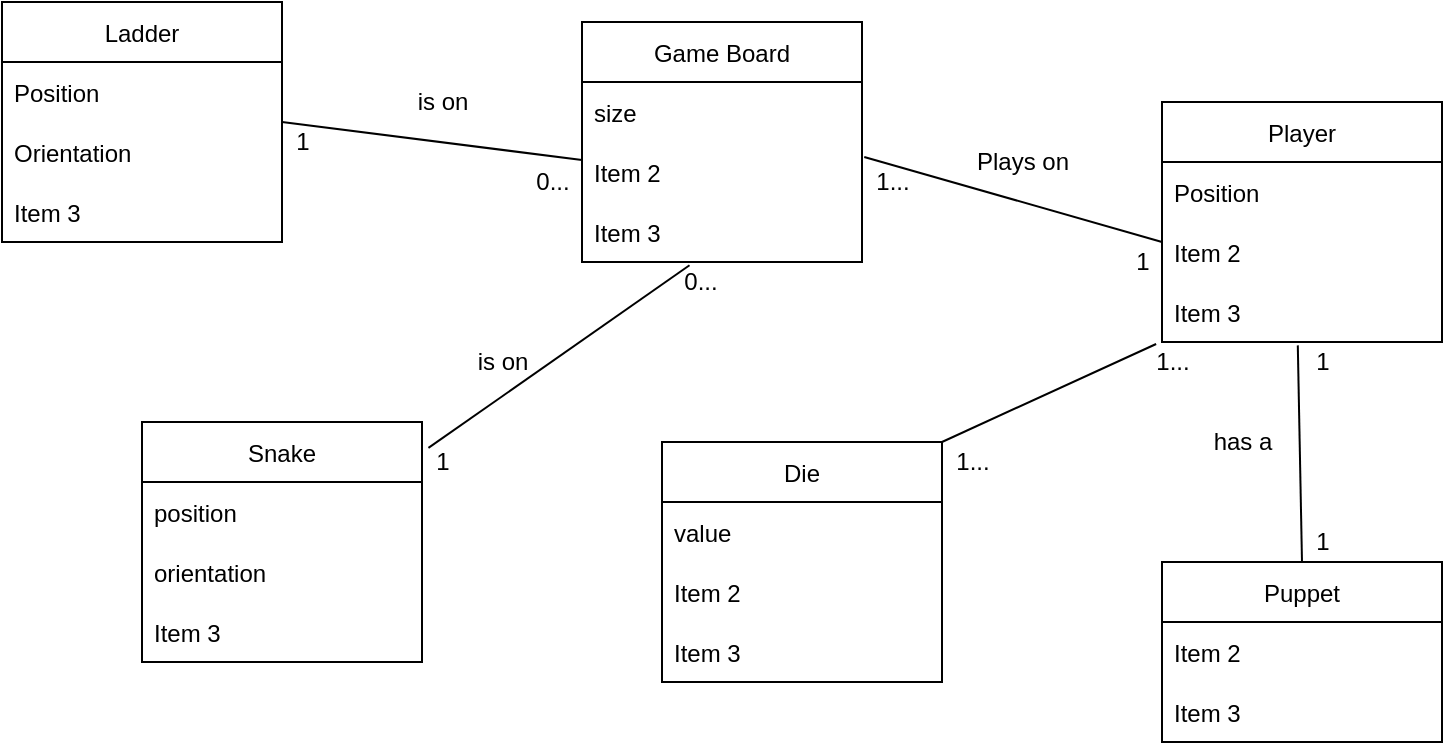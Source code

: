 <mxfile version="17.3.0" type="github"><diagram id="QZFIi12wV1kaD32hguwt" name="Page-1"><mxGraphModel dx="827" dy="429" grid="1" gridSize="10" guides="1" tooltips="1" connect="1" arrows="1" fold="1" page="1" pageScale="1" pageWidth="827" pageHeight="1169" math="0" shadow="0"><root><mxCell id="0"/><mxCell id="1" parent="0"/><mxCell id="lXm5nX5pLftGCDjZrzB4-2" value="Game Board" style="swimlane;fontStyle=0;childLayout=stackLayout;horizontal=1;startSize=30;horizontalStack=0;resizeParent=1;resizeParentMax=0;resizeLast=0;collapsible=1;marginBottom=0;" vertex="1" parent="1"><mxGeometry x="340" y="70" width="140" height="120" as="geometry"/></mxCell><mxCell id="lXm5nX5pLftGCDjZrzB4-3" value="size" style="text;strokeColor=none;fillColor=none;align=left;verticalAlign=middle;spacingLeft=4;spacingRight=4;overflow=hidden;points=[[0,0.5],[1,0.5]];portConstraint=eastwest;rotatable=0;" vertex="1" parent="lXm5nX5pLftGCDjZrzB4-2"><mxGeometry y="30" width="140" height="30" as="geometry"/></mxCell><mxCell id="lXm5nX5pLftGCDjZrzB4-4" value="Item 2" style="text;strokeColor=none;fillColor=none;align=left;verticalAlign=middle;spacingLeft=4;spacingRight=4;overflow=hidden;points=[[0,0.5],[1,0.5]];portConstraint=eastwest;rotatable=0;" vertex="1" parent="lXm5nX5pLftGCDjZrzB4-2"><mxGeometry y="60" width="140" height="30" as="geometry"/></mxCell><mxCell id="lXm5nX5pLftGCDjZrzB4-5" value="Item 3" style="text;strokeColor=none;fillColor=none;align=left;verticalAlign=middle;spacingLeft=4;spacingRight=4;overflow=hidden;points=[[0,0.5],[1,0.5]];portConstraint=eastwest;rotatable=0;" vertex="1" parent="lXm5nX5pLftGCDjZrzB4-2"><mxGeometry y="90" width="140" height="30" as="geometry"/></mxCell><mxCell id="lXm5nX5pLftGCDjZrzB4-6" value="Snake" style="swimlane;fontStyle=0;childLayout=stackLayout;horizontal=1;startSize=30;horizontalStack=0;resizeParent=1;resizeParentMax=0;resizeLast=0;collapsible=1;marginBottom=0;" vertex="1" parent="1"><mxGeometry x="120" y="270" width="140" height="120" as="geometry"/></mxCell><mxCell id="lXm5nX5pLftGCDjZrzB4-7" value="position" style="text;strokeColor=none;fillColor=none;align=left;verticalAlign=middle;spacingLeft=4;spacingRight=4;overflow=hidden;points=[[0,0.5],[1,0.5]];portConstraint=eastwest;rotatable=0;" vertex="1" parent="lXm5nX5pLftGCDjZrzB4-6"><mxGeometry y="30" width="140" height="30" as="geometry"/></mxCell><mxCell id="lXm5nX5pLftGCDjZrzB4-8" value="orientation" style="text;strokeColor=none;fillColor=none;align=left;verticalAlign=middle;spacingLeft=4;spacingRight=4;overflow=hidden;points=[[0,0.5],[1,0.5]];portConstraint=eastwest;rotatable=0;" vertex="1" parent="lXm5nX5pLftGCDjZrzB4-6"><mxGeometry y="60" width="140" height="30" as="geometry"/></mxCell><mxCell id="lXm5nX5pLftGCDjZrzB4-9" value="Item 3" style="text;strokeColor=none;fillColor=none;align=left;verticalAlign=middle;spacingLeft=4;spacingRight=4;overflow=hidden;points=[[0,0.5],[1,0.5]];portConstraint=eastwest;rotatable=0;" vertex="1" parent="lXm5nX5pLftGCDjZrzB4-6"><mxGeometry y="90" width="140" height="30" as="geometry"/></mxCell><mxCell id="lXm5nX5pLftGCDjZrzB4-10" value="Ladder" style="swimlane;fontStyle=0;childLayout=stackLayout;horizontal=1;startSize=30;horizontalStack=0;resizeParent=1;resizeParentMax=0;resizeLast=0;collapsible=1;marginBottom=0;" vertex="1" parent="1"><mxGeometry x="50" y="60" width="140" height="120" as="geometry"/></mxCell><mxCell id="lXm5nX5pLftGCDjZrzB4-11" value="Position" style="text;strokeColor=none;fillColor=none;align=left;verticalAlign=middle;spacingLeft=4;spacingRight=4;overflow=hidden;points=[[0,0.5],[1,0.5]];portConstraint=eastwest;rotatable=0;" vertex="1" parent="lXm5nX5pLftGCDjZrzB4-10"><mxGeometry y="30" width="140" height="30" as="geometry"/></mxCell><mxCell id="lXm5nX5pLftGCDjZrzB4-12" value="Orientation" style="text;strokeColor=none;fillColor=none;align=left;verticalAlign=middle;spacingLeft=4;spacingRight=4;overflow=hidden;points=[[0,0.5],[1,0.5]];portConstraint=eastwest;rotatable=0;" vertex="1" parent="lXm5nX5pLftGCDjZrzB4-10"><mxGeometry y="60" width="140" height="30" as="geometry"/></mxCell><mxCell id="lXm5nX5pLftGCDjZrzB4-13" value="Item 3" style="text;strokeColor=none;fillColor=none;align=left;verticalAlign=middle;spacingLeft=4;spacingRight=4;overflow=hidden;points=[[0,0.5],[1,0.5]];portConstraint=eastwest;rotatable=0;" vertex="1" parent="lXm5nX5pLftGCDjZrzB4-10"><mxGeometry y="90" width="140" height="30" as="geometry"/></mxCell><mxCell id="lXm5nX5pLftGCDjZrzB4-14" value="Player" style="swimlane;fontStyle=0;childLayout=stackLayout;horizontal=1;startSize=30;horizontalStack=0;resizeParent=1;resizeParentMax=0;resizeLast=0;collapsible=1;marginBottom=0;" vertex="1" parent="1"><mxGeometry x="630" y="110" width="140" height="120" as="geometry"/></mxCell><mxCell id="lXm5nX5pLftGCDjZrzB4-15" value="Position" style="text;strokeColor=none;fillColor=none;align=left;verticalAlign=middle;spacingLeft=4;spacingRight=4;overflow=hidden;points=[[0,0.5],[1,0.5]];portConstraint=eastwest;rotatable=0;" vertex="1" parent="lXm5nX5pLftGCDjZrzB4-14"><mxGeometry y="30" width="140" height="30" as="geometry"/></mxCell><mxCell id="lXm5nX5pLftGCDjZrzB4-16" value="Item 2" style="text;strokeColor=none;fillColor=none;align=left;verticalAlign=middle;spacingLeft=4;spacingRight=4;overflow=hidden;points=[[0,0.5],[1,0.5]];portConstraint=eastwest;rotatable=0;" vertex="1" parent="lXm5nX5pLftGCDjZrzB4-14"><mxGeometry y="60" width="140" height="30" as="geometry"/></mxCell><mxCell id="lXm5nX5pLftGCDjZrzB4-17" value="Item 3" style="text;strokeColor=none;fillColor=none;align=left;verticalAlign=middle;spacingLeft=4;spacingRight=4;overflow=hidden;points=[[0,0.5],[1,0.5]];portConstraint=eastwest;rotatable=0;" vertex="1" parent="lXm5nX5pLftGCDjZrzB4-14"><mxGeometry y="90" width="140" height="30" as="geometry"/></mxCell><mxCell id="lXm5nX5pLftGCDjZrzB4-18" value="Die" style="swimlane;fontStyle=0;childLayout=stackLayout;horizontal=1;startSize=30;horizontalStack=0;resizeParent=1;resizeParentMax=0;resizeLast=0;collapsible=1;marginBottom=0;" vertex="1" parent="1"><mxGeometry x="380" y="280" width="140" height="120" as="geometry"/></mxCell><mxCell id="lXm5nX5pLftGCDjZrzB4-19" value="value" style="text;strokeColor=none;fillColor=none;align=left;verticalAlign=middle;spacingLeft=4;spacingRight=4;overflow=hidden;points=[[0,0.5],[1,0.5]];portConstraint=eastwest;rotatable=0;" vertex="1" parent="lXm5nX5pLftGCDjZrzB4-18"><mxGeometry y="30" width="140" height="30" as="geometry"/></mxCell><mxCell id="lXm5nX5pLftGCDjZrzB4-20" value="Item 2" style="text;strokeColor=none;fillColor=none;align=left;verticalAlign=middle;spacingLeft=4;spacingRight=4;overflow=hidden;points=[[0,0.5],[1,0.5]];portConstraint=eastwest;rotatable=0;" vertex="1" parent="lXm5nX5pLftGCDjZrzB4-18"><mxGeometry y="60" width="140" height="30" as="geometry"/></mxCell><mxCell id="lXm5nX5pLftGCDjZrzB4-21" value="Item 3" style="text;strokeColor=none;fillColor=none;align=left;verticalAlign=middle;spacingLeft=4;spacingRight=4;overflow=hidden;points=[[0,0.5],[1,0.5]];portConstraint=eastwest;rotatable=0;" vertex="1" parent="lXm5nX5pLftGCDjZrzB4-18"><mxGeometry y="90" width="140" height="30" as="geometry"/></mxCell><mxCell id="lXm5nX5pLftGCDjZrzB4-23" value="" style="endArrow=none;html=1;rounded=0;entryX=1.008;entryY=0.25;entryDx=0;entryDy=0;entryPerimeter=0;" edge="1" parent="1" target="lXm5nX5pLftGCDjZrzB4-4"><mxGeometry width="50" height="50" relative="1" as="geometry"><mxPoint x="630" y="180" as="sourcePoint"/><mxPoint x="440" y="180" as="targetPoint"/></mxGeometry></mxCell><mxCell id="lXm5nX5pLftGCDjZrzB4-24" value="Plays on" style="text;html=1;align=center;verticalAlign=middle;resizable=0;points=[];autosize=1;strokeColor=none;fillColor=none;" vertex="1" parent="1"><mxGeometry x="530" y="130" width="60" height="20" as="geometry"/></mxCell><mxCell id="lXm5nX5pLftGCDjZrzB4-25" value="1" style="text;html=1;align=center;verticalAlign=middle;resizable=0;points=[];autosize=1;strokeColor=none;fillColor=none;" vertex="1" parent="1"><mxGeometry x="610" y="180" width="20" height="20" as="geometry"/></mxCell><mxCell id="lXm5nX5pLftGCDjZrzB4-27" value="Puppet" style="swimlane;fontStyle=0;childLayout=stackLayout;horizontal=1;startSize=30;horizontalStack=0;resizeParent=1;resizeParentMax=0;resizeLast=0;collapsible=1;marginBottom=0;" vertex="1" parent="1"><mxGeometry x="630" y="340" width="140" height="90" as="geometry"/></mxCell><mxCell id="lXm5nX5pLftGCDjZrzB4-29" value="Item 2" style="text;strokeColor=none;fillColor=none;align=left;verticalAlign=middle;spacingLeft=4;spacingRight=4;overflow=hidden;points=[[0,0.5],[1,0.5]];portConstraint=eastwest;rotatable=0;" vertex="1" parent="lXm5nX5pLftGCDjZrzB4-27"><mxGeometry y="30" width="140" height="30" as="geometry"/></mxCell><mxCell id="lXm5nX5pLftGCDjZrzB4-30" value="Item 3" style="text;strokeColor=none;fillColor=none;align=left;verticalAlign=middle;spacingLeft=4;spacingRight=4;overflow=hidden;points=[[0,0.5],[1,0.5]];portConstraint=eastwest;rotatable=0;" vertex="1" parent="lXm5nX5pLftGCDjZrzB4-27"><mxGeometry y="60" width="140" height="30" as="geometry"/></mxCell><mxCell id="lXm5nX5pLftGCDjZrzB4-31" value="" style="endArrow=none;html=1;rounded=0;entryX=0.485;entryY=1.056;entryDx=0;entryDy=0;entryPerimeter=0;exitX=0.5;exitY=0;exitDx=0;exitDy=0;" edge="1" parent="1" source="lXm5nX5pLftGCDjZrzB4-27" target="lXm5nX5pLftGCDjZrzB4-17"><mxGeometry width="50" height="50" relative="1" as="geometry"><mxPoint x="390" y="280" as="sourcePoint"/><mxPoint x="440" y="230" as="targetPoint"/></mxGeometry></mxCell><mxCell id="lXm5nX5pLftGCDjZrzB4-32" value="1..." style="text;html=1;align=center;verticalAlign=middle;resizable=0;points=[];autosize=1;strokeColor=none;fillColor=none;" vertex="1" parent="1"><mxGeometry x="480" y="140" width="30" height="20" as="geometry"/></mxCell><mxCell id="lXm5nX5pLftGCDjZrzB4-33" value="1" style="text;html=1;align=center;verticalAlign=middle;resizable=0;points=[];autosize=1;strokeColor=none;fillColor=none;" vertex="1" parent="1"><mxGeometry x="700" y="230" width="20" height="20" as="geometry"/></mxCell><mxCell id="lXm5nX5pLftGCDjZrzB4-34" value="1" style="text;html=1;align=center;verticalAlign=middle;resizable=0;points=[];autosize=1;strokeColor=none;fillColor=none;" vertex="1" parent="1"><mxGeometry x="700" y="320" width="20" height="20" as="geometry"/></mxCell><mxCell id="lXm5nX5pLftGCDjZrzB4-35" value="has a" style="text;html=1;align=center;verticalAlign=middle;resizable=0;points=[];autosize=1;strokeColor=none;fillColor=none;" vertex="1" parent="1"><mxGeometry x="650" y="270" width="40" height="20" as="geometry"/></mxCell><mxCell id="lXm5nX5pLftGCDjZrzB4-36" value="" style="endArrow=none;html=1;rounded=0;entryX=0;entryY=0.3;entryDx=0;entryDy=0;entryPerimeter=0;exitX=1;exitY=0.5;exitDx=0;exitDy=0;" edge="1" parent="1" source="lXm5nX5pLftGCDjZrzB4-10" target="lXm5nX5pLftGCDjZrzB4-4"><mxGeometry width="50" height="50" relative="1" as="geometry"><mxPoint x="390" y="310" as="sourcePoint"/><mxPoint x="440" y="260" as="targetPoint"/></mxGeometry></mxCell><mxCell id="lXm5nX5pLftGCDjZrzB4-37" value="is on" style="text;html=1;align=center;verticalAlign=middle;resizable=0;points=[];autosize=1;strokeColor=none;fillColor=none;" vertex="1" parent="1"><mxGeometry x="250" y="100" width="40" height="20" as="geometry"/></mxCell><mxCell id="lXm5nX5pLftGCDjZrzB4-38" value="1" style="text;html=1;align=center;verticalAlign=middle;resizable=0;points=[];autosize=1;strokeColor=none;fillColor=none;" vertex="1" parent="1"><mxGeometry x="190" y="120" width="20" height="20" as="geometry"/></mxCell><mxCell id="lXm5nX5pLftGCDjZrzB4-39" value="0..." style="text;html=1;align=center;verticalAlign=middle;resizable=0;points=[];autosize=1;strokeColor=none;fillColor=none;" vertex="1" parent="1"><mxGeometry x="310" y="140" width="30" height="20" as="geometry"/></mxCell><mxCell id="lXm5nX5pLftGCDjZrzB4-44" value="" style="endArrow=none;html=1;rounded=0;entryX=-0.021;entryY=1.033;entryDx=0;entryDy=0;entryPerimeter=0;exitX=1;exitY=0;exitDx=0;exitDy=0;" edge="1" parent="1" source="lXm5nX5pLftGCDjZrzB4-18" target="lXm5nX5pLftGCDjZrzB4-17"><mxGeometry width="50" height="50" relative="1" as="geometry"><mxPoint x="390" y="270" as="sourcePoint"/><mxPoint x="440" y="220" as="targetPoint"/></mxGeometry></mxCell><mxCell id="lXm5nX5pLftGCDjZrzB4-45" value="1..." style="text;html=1;align=center;verticalAlign=middle;resizable=0;points=[];autosize=1;strokeColor=none;fillColor=none;" vertex="1" parent="1"><mxGeometry x="520" y="280" width="30" height="20" as="geometry"/></mxCell><mxCell id="lXm5nX5pLftGCDjZrzB4-46" value="1..." style="text;html=1;align=center;verticalAlign=middle;resizable=0;points=[];autosize=1;strokeColor=none;fillColor=none;" vertex="1" parent="1"><mxGeometry x="620" y="230" width="30" height="20" as="geometry"/></mxCell><mxCell id="lXm5nX5pLftGCDjZrzB4-47" value="" style="endArrow=none;html=1;rounded=0;entryX=0.384;entryY=1.054;entryDx=0;entryDy=0;entryPerimeter=0;exitX=1.023;exitY=0.108;exitDx=0;exitDy=0;exitPerimeter=0;" edge="1" parent="1" source="lXm5nX5pLftGCDjZrzB4-6" target="lXm5nX5pLftGCDjZrzB4-5"><mxGeometry width="50" height="50" relative="1" as="geometry"><mxPoint x="400" y="290" as="sourcePoint"/><mxPoint x="450" y="240" as="targetPoint"/></mxGeometry></mxCell><mxCell id="lXm5nX5pLftGCDjZrzB4-48" value="is on" style="text;html=1;align=center;verticalAlign=middle;resizable=0;points=[];autosize=1;strokeColor=none;fillColor=none;" vertex="1" parent="1"><mxGeometry x="280" y="230" width="40" height="20" as="geometry"/></mxCell><mxCell id="lXm5nX5pLftGCDjZrzB4-49" value="0..." style="text;html=1;align=center;verticalAlign=middle;resizable=0;points=[];autosize=1;strokeColor=none;fillColor=none;" vertex="1" parent="1"><mxGeometry x="384" y="190" width="30" height="20" as="geometry"/></mxCell><mxCell id="lXm5nX5pLftGCDjZrzB4-50" value="1" style="text;html=1;align=center;verticalAlign=middle;resizable=0;points=[];autosize=1;strokeColor=none;fillColor=none;" vertex="1" parent="1"><mxGeometry x="260" y="280" width="20" height="20" as="geometry"/></mxCell></root></mxGraphModel></diagram></mxfile>